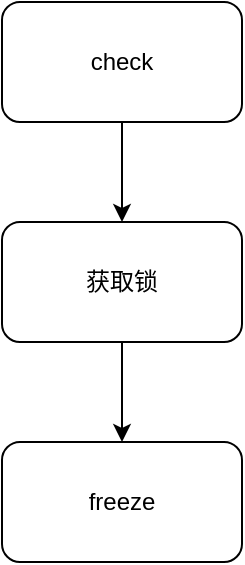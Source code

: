 <mxfile version="14.4.8" type="github">
  <diagram id="3iJ3F0icTt7glpVxfZ8G" name="Page-1">
    <mxGraphModel dx="946" dy="536" grid="1" gridSize="10" guides="1" tooltips="1" connect="1" arrows="1" fold="1" page="1" pageScale="1" pageWidth="827" pageHeight="1169" math="0" shadow="0">
      <root>
        <mxCell id="0" />
        <mxCell id="1" parent="0" />
        <mxCell id="h8HhiDOI-f9DlOJBQdx_-4" value="" style="edgeStyle=orthogonalEdgeStyle;rounded=0;orthogonalLoop=1;jettySize=auto;html=1;" edge="1" parent="1" source="h8HhiDOI-f9DlOJBQdx_-1" target="h8HhiDOI-f9DlOJBQdx_-2">
          <mxGeometry relative="1" as="geometry" />
        </mxCell>
        <mxCell id="h8HhiDOI-f9DlOJBQdx_-1" value="check" style="rounded=1;whiteSpace=wrap;html=1;" vertex="1" parent="1">
          <mxGeometry x="270" y="150" width="120" height="60" as="geometry" />
        </mxCell>
        <mxCell id="h8HhiDOI-f9DlOJBQdx_-5" value="" style="edgeStyle=orthogonalEdgeStyle;rounded=0;orthogonalLoop=1;jettySize=auto;html=1;" edge="1" parent="1" source="h8HhiDOI-f9DlOJBQdx_-2" target="h8HhiDOI-f9DlOJBQdx_-3">
          <mxGeometry relative="1" as="geometry" />
        </mxCell>
        <mxCell id="h8HhiDOI-f9DlOJBQdx_-2" value="获取锁" style="rounded=1;whiteSpace=wrap;html=1;" vertex="1" parent="1">
          <mxGeometry x="270" y="260" width="120" height="60" as="geometry" />
        </mxCell>
        <mxCell id="h8HhiDOI-f9DlOJBQdx_-3" value="freeze" style="rounded=1;whiteSpace=wrap;html=1;" vertex="1" parent="1">
          <mxGeometry x="270" y="370" width="120" height="60" as="geometry" />
        </mxCell>
      </root>
    </mxGraphModel>
  </diagram>
</mxfile>
